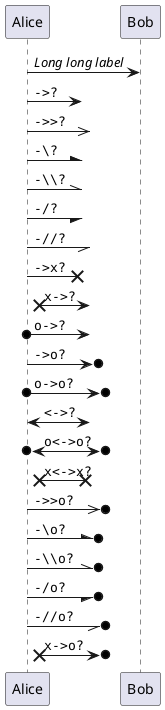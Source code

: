 @startuml
participant Alice as a
participant Bob as b
a -> b : //Long long label//
a ->? : ""->? ""
a ->>? : ""->>? ""
a -\? : ""-\? ""
a -\\? : ""-\\\\?""
a -/? : ""-/? ""
a -//? : ""-//? ""
a ->x? : ""->x? ""
a x->? : ""x->? ""
a o->? : ""o->? ""
a ->o? : ""->o? ""
a o->o? : ""o->o? ""
a <->? : ""<->? ""
a o<->o? : ""o<->o?""
a x<->x? : ""x<->x?""
a ->>o? : ""->>o? ""
a -\o? : ""-\o? ""
a -\\o? : ""-\\\\o?""
a -/o? : ""-/o? ""
a -//o? : ""-//o? ""
a x->o? : ""x->o? ""
@enduml